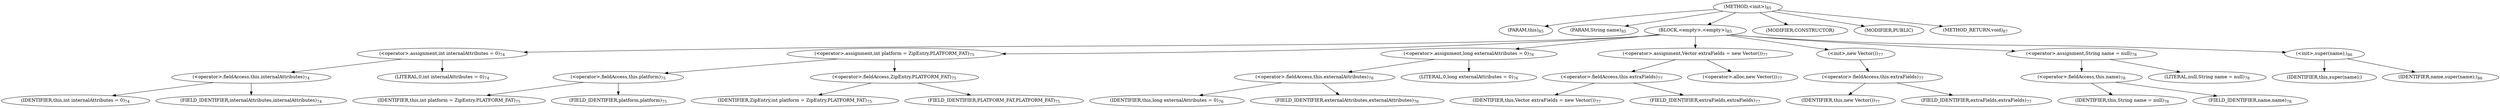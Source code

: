 digraph "&lt;init&gt;" {  
"123" [label = <(METHOD,&lt;init&gt;)<SUB>85</SUB>> ]
"4" [label = <(PARAM,this)<SUB>85</SUB>> ]
"124" [label = <(PARAM,String name)<SUB>85</SUB>> ]
"125" [label = <(BLOCK,&lt;empty&gt;,&lt;empty&gt;)<SUB>85</SUB>> ]
"126" [label = <(&lt;operator&gt;.assignment,int internalAttributes = 0)<SUB>74</SUB>> ]
"127" [label = <(&lt;operator&gt;.fieldAccess,this.internalAttributes)<SUB>74</SUB>> ]
"128" [label = <(IDENTIFIER,this,int internalAttributes = 0)<SUB>74</SUB>> ]
"129" [label = <(FIELD_IDENTIFIER,internalAttributes,internalAttributes)<SUB>74</SUB>> ]
"130" [label = <(LITERAL,0,int internalAttributes = 0)<SUB>74</SUB>> ]
"131" [label = <(&lt;operator&gt;.assignment,int platform = ZipEntry.PLATFORM_FAT)<SUB>75</SUB>> ]
"132" [label = <(&lt;operator&gt;.fieldAccess,this.platform)<SUB>75</SUB>> ]
"133" [label = <(IDENTIFIER,this,int platform = ZipEntry.PLATFORM_FAT)<SUB>75</SUB>> ]
"134" [label = <(FIELD_IDENTIFIER,platform,platform)<SUB>75</SUB>> ]
"135" [label = <(&lt;operator&gt;.fieldAccess,ZipEntry.PLATFORM_FAT)<SUB>75</SUB>> ]
"136" [label = <(IDENTIFIER,ZipEntry,int platform = ZipEntry.PLATFORM_FAT)<SUB>75</SUB>> ]
"137" [label = <(FIELD_IDENTIFIER,PLATFORM_FAT,PLATFORM_FAT)<SUB>75</SUB>> ]
"138" [label = <(&lt;operator&gt;.assignment,long externalAttributes = 0)<SUB>76</SUB>> ]
"139" [label = <(&lt;operator&gt;.fieldAccess,this.externalAttributes)<SUB>76</SUB>> ]
"140" [label = <(IDENTIFIER,this,long externalAttributes = 0)<SUB>76</SUB>> ]
"141" [label = <(FIELD_IDENTIFIER,externalAttributes,externalAttributes)<SUB>76</SUB>> ]
"142" [label = <(LITERAL,0,long externalAttributes = 0)<SUB>76</SUB>> ]
"143" [label = <(&lt;operator&gt;.assignment,Vector extraFields = new Vector())<SUB>77</SUB>> ]
"144" [label = <(&lt;operator&gt;.fieldAccess,this.extraFields)<SUB>77</SUB>> ]
"145" [label = <(IDENTIFIER,this,Vector extraFields = new Vector())<SUB>77</SUB>> ]
"146" [label = <(FIELD_IDENTIFIER,extraFields,extraFields)<SUB>77</SUB>> ]
"147" [label = <(&lt;operator&gt;.alloc,new Vector())<SUB>77</SUB>> ]
"148" [label = <(&lt;init&gt;,new Vector())<SUB>77</SUB>> ]
"149" [label = <(&lt;operator&gt;.fieldAccess,this.extraFields)<SUB>77</SUB>> ]
"150" [label = <(IDENTIFIER,this,new Vector())<SUB>77</SUB>> ]
"151" [label = <(FIELD_IDENTIFIER,extraFields,extraFields)<SUB>77</SUB>> ]
"152" [label = <(&lt;operator&gt;.assignment,String name = null)<SUB>78</SUB>> ]
"153" [label = <(&lt;operator&gt;.fieldAccess,this.name)<SUB>78</SUB>> ]
"154" [label = <(IDENTIFIER,this,String name = null)<SUB>78</SUB>> ]
"155" [label = <(FIELD_IDENTIFIER,name,name)<SUB>78</SUB>> ]
"156" [label = <(LITERAL,null,String name = null)<SUB>78</SUB>> ]
"157" [label = <(&lt;init&gt;,super(name);)<SUB>86</SUB>> ]
"3" [label = <(IDENTIFIER,this,super(name);)> ]
"158" [label = <(IDENTIFIER,name,super(name);)<SUB>86</SUB>> ]
"159" [label = <(MODIFIER,CONSTRUCTOR)> ]
"160" [label = <(MODIFIER,PUBLIC)> ]
"161" [label = <(METHOD_RETURN,void)<SUB>87</SUB>> ]
  "123" -> "4" 
  "123" -> "124" 
  "123" -> "125" 
  "123" -> "159" 
  "123" -> "160" 
  "123" -> "161" 
  "125" -> "126" 
  "125" -> "131" 
  "125" -> "138" 
  "125" -> "143" 
  "125" -> "148" 
  "125" -> "152" 
  "125" -> "157" 
  "126" -> "127" 
  "126" -> "130" 
  "127" -> "128" 
  "127" -> "129" 
  "131" -> "132" 
  "131" -> "135" 
  "132" -> "133" 
  "132" -> "134" 
  "135" -> "136" 
  "135" -> "137" 
  "138" -> "139" 
  "138" -> "142" 
  "139" -> "140" 
  "139" -> "141" 
  "143" -> "144" 
  "143" -> "147" 
  "144" -> "145" 
  "144" -> "146" 
  "148" -> "149" 
  "149" -> "150" 
  "149" -> "151" 
  "152" -> "153" 
  "152" -> "156" 
  "153" -> "154" 
  "153" -> "155" 
  "157" -> "3" 
  "157" -> "158" 
}
